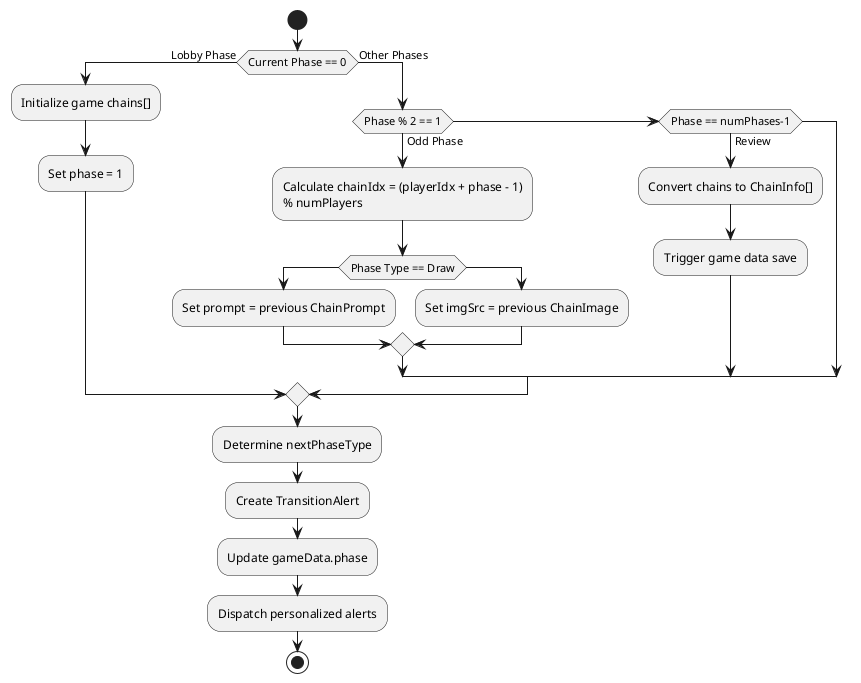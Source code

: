 @startuml
start

if (Current Phase == 0) then (Lobby Phase)
  :Initialize game chains[];
  :Set phase = 1;
else (Other Phases)
  if (Phase % 2 == 1) then (Odd Phase)
    :Calculate chainIdx = (playerIdx + phase - 1)
    % numPlayers;
    if (Phase Type == Draw) then
      :Set prompt = previous ChainPrompt;
    else
      :Set imgSrc = previous ChainImage;
    endif
  elseif (Phase == numPhases-1) then (Review)
    :Convert chains to ChainInfo[];
    :Trigger game data save;
  endif
endif

:Determine nextPhaseType;
:Create TransitionAlert;
:Update gameData.phase;

:Dispatch personalized alerts;

stop
@enduml